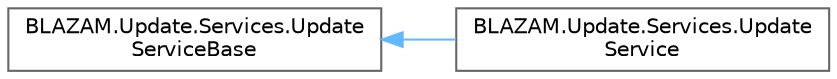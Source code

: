 digraph "Graphical Class Hierarchy"
{
 // LATEX_PDF_SIZE
  bgcolor="transparent";
  edge [fontname=Helvetica,fontsize=10,labelfontname=Helvetica,labelfontsize=10];
  node [fontname=Helvetica,fontsize=10,shape=box,height=0.2,width=0.4];
  rankdir="LR";
  Node0 [id="Node000000",label="BLAZAM.Update.Services.Update\lServiceBase",height=0.2,width=0.4,color="grey40", fillcolor="white", style="filled",URL="$class_b_l_a_z_a_m_1_1_update_1_1_services_1_1_update_service_base.html",tooltip=" "];
  Node0 -> Node1 [id="edge56_Node000000_Node000001",dir="back",color="steelblue1",style="solid",tooltip=" "];
  Node1 [id="Node000001",label="BLAZAM.Update.Services.Update\lService",height=0.2,width=0.4,color="grey40", fillcolor="white", style="filled",URL="$class_b_l_a_z_a_m_1_1_update_1_1_services_1_1_update_service.html",tooltip=" "];
}
